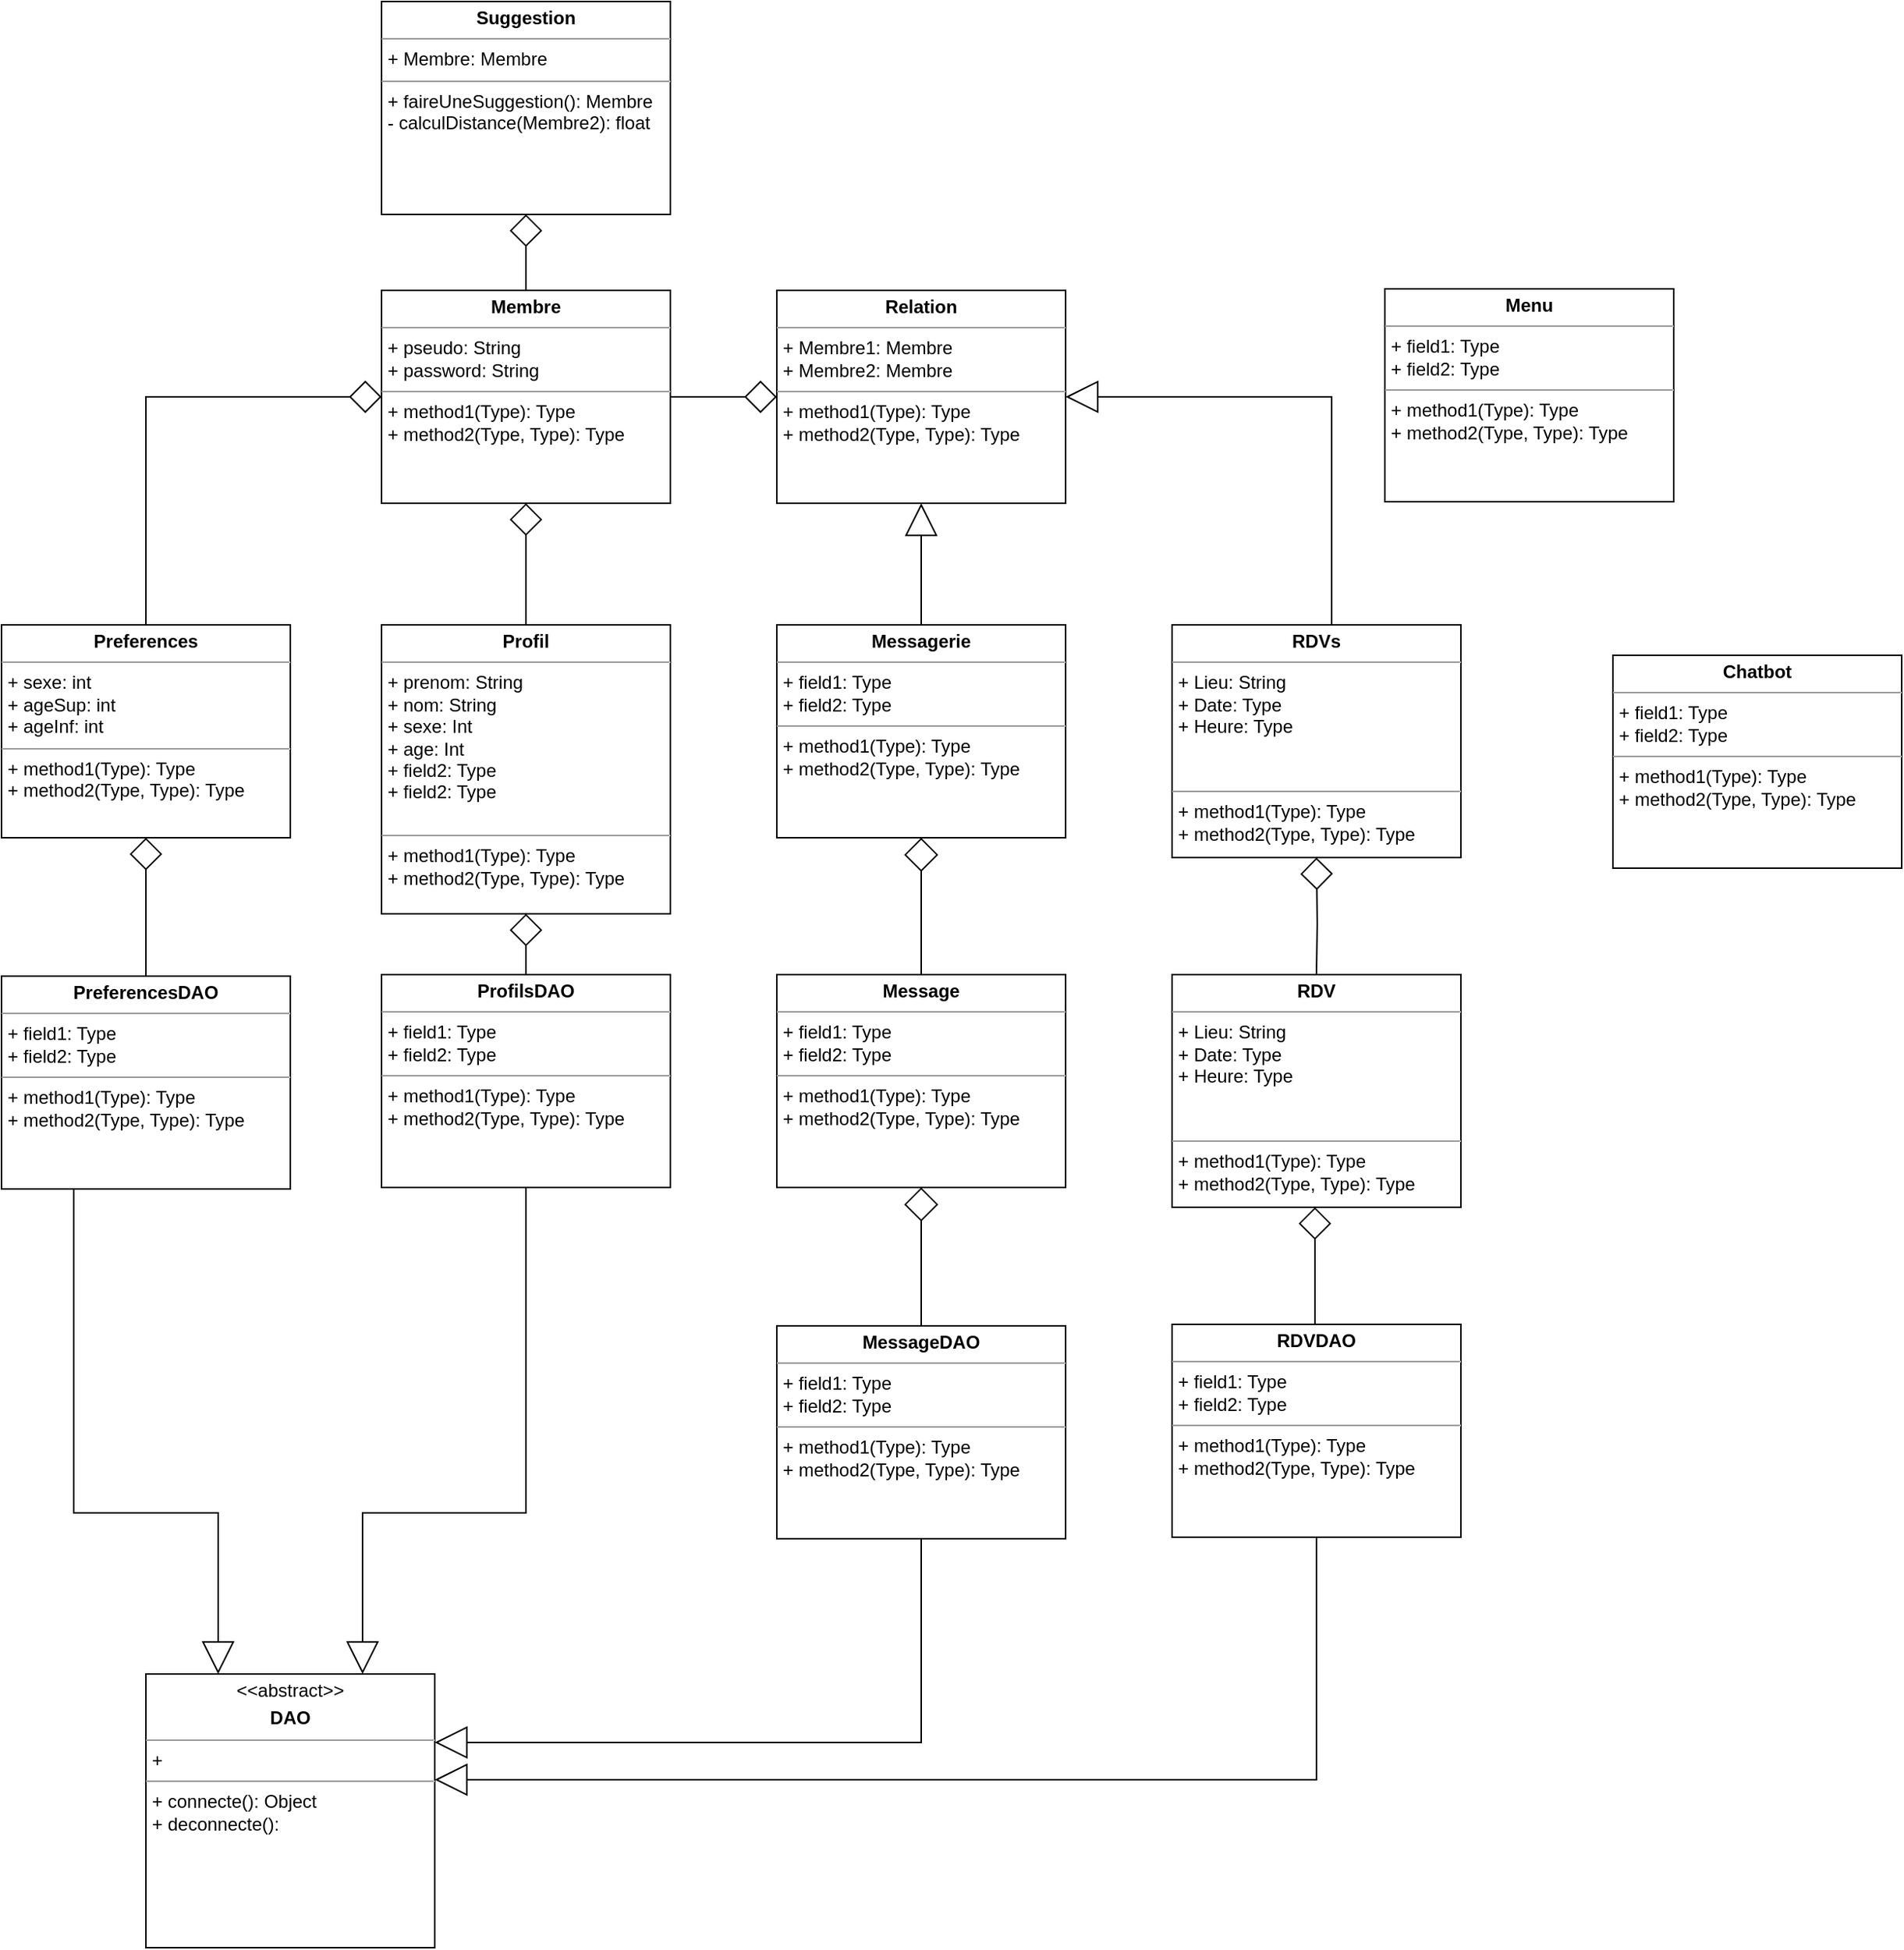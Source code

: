<mxfile version="11.2.4" type="google" pages="1"><diagram name="Page-1" id="c4acf3e9-155e-7222-9cf6-157b1a14988f"><mxGraphModel dx="2272" dy="810" grid="1" gridSize="10" guides="1" tooltips="1" connect="1" arrows="1" fold="1" page="1" pageScale="1" pageWidth="850" pageHeight="1100" background="#ffffff" math="0" shadow="0"><root><mxCell id="0"/><mxCell id="1" parent="0"/><mxCell id="nOHtAC83z0LbNcTf5ktB-2" style="edgeStyle=orthogonalEdgeStyle;rounded=0;orthogonalLoop=1;jettySize=auto;html=1;exitX=0.5;exitY=1;exitDx=0;exitDy=0;entryX=0.5;entryY=0;entryDx=0;entryDy=0;endArrow=none;endFill=0;startArrow=diamond;startFill=0;endSize=6;startSize=20;" edge="1" parent="1" source="5d2195bd80daf111-10" target="5d2195bd80daf111-11"><mxGeometry relative="1" as="geometry"/></mxCell><mxCell id="nOHtAC83z0LbNcTf5ktB-3" style="edgeStyle=orthogonalEdgeStyle;rounded=0;orthogonalLoop=1;jettySize=auto;html=1;exitX=0.5;exitY=0;exitDx=0;exitDy=0;entryX=0.5;entryY=1;entryDx=0;entryDy=0;endArrow=block;endFill=0;endSize=19;" edge="1" parent="1" source="5d2195bd80daf111-10" target="5d2195bd80daf111-18"><mxGeometry relative="1" as="geometry"/></mxCell><mxCell id="5d2195bd80daf111-10" value="&lt;p style=&quot;margin: 0px ; margin-top: 4px ; text-align: center&quot;&gt;&lt;b&gt;Messagerie&lt;/b&gt;&lt;/p&gt;&lt;hr size=&quot;1&quot;&gt;&lt;p style=&quot;margin: 0px ; margin-left: 4px&quot;&gt;+ field1: Type&lt;br&gt;+ field2: Type&lt;/p&gt;&lt;hr size=&quot;1&quot;&gt;&lt;p style=&quot;margin: 0px ; margin-left: 4px&quot;&gt;+ method1(Type): Type&lt;br&gt;+ method2(Type, Type): Type&lt;/p&gt;" style="verticalAlign=top;align=left;overflow=fill;fontSize=12;fontFamily=Helvetica;html=1;rounded=0;shadow=0;comic=0;labelBackgroundColor=none;strokeColor=#000000;strokeWidth=1;fillColor=#ffffff;whiteSpace=wrap;" parent="1" vertex="1"><mxGeometry x="320" y="540" width="190" height="140" as="geometry"/></mxCell><mxCell id="5d2195bd80daf111-11" value="&lt;p style=&quot;margin: 0px ; margin-top: 4px ; text-align: center&quot;&gt;&lt;b&gt;Message&lt;/b&gt;&lt;/p&gt;&lt;hr size=&quot;1&quot;&gt;&lt;p style=&quot;margin: 0px ; margin-left: 4px&quot;&gt;+ field1: Type&lt;br&gt;+ field2: Type&lt;/p&gt;&lt;hr size=&quot;1&quot;&gt;&lt;p style=&quot;margin: 0px ; margin-left: 4px&quot;&gt;+ method1(Type): Type&lt;br&gt;+ method2(Type, Type): Type&lt;/p&gt;" style="verticalAlign=top;align=left;overflow=fill;fontSize=12;fontFamily=Helvetica;html=1;rounded=0;shadow=0;comic=0;labelBackgroundColor=none;strokeColor=#000000;strokeWidth=1;fillColor=#ffffff;whiteSpace=wrap;" parent="1" vertex="1"><mxGeometry x="320" y="770" width="190" height="140" as="geometry"/></mxCell><mxCell id="nOHtAC83z0LbNcTf5ktB-6" style="edgeStyle=orthogonalEdgeStyle;rounded=0;orthogonalLoop=1;jettySize=auto;html=1;exitX=0.5;exitY=0;exitDx=0;exitDy=0;entryX=0.5;entryY=1;entryDx=0;entryDy=0;startArrow=none;startFill=0;startSize=20;endArrow=diamond;endFill=0;endSize=19;" edge="1" parent="1" source="5d2195bd80daf111-12" target="5d2195bd80daf111-19"><mxGeometry relative="1" as="geometry"/></mxCell><mxCell id="5d2195bd80daf111-12" value="&lt;p style=&quot;margin: 0px ; margin-top: 4px ; text-align: center&quot;&gt;&lt;b&gt;Profil&lt;/b&gt;&lt;/p&gt;&lt;hr size=&quot;1&quot;&gt;&lt;p style=&quot;margin: 0px ; margin-left: 4px&quot;&gt;+ prenom: String&lt;br&gt;+ nom: String&lt;/p&gt;&lt;p style=&quot;margin: 0px ; margin-left: 4px&quot;&gt;+ sexe: Int&lt;br&gt;&lt;/p&gt;&lt;p style=&quot;margin: 0px ; margin-left: 4px&quot;&gt;+ a&lt;span&gt;ge: Int&lt;/span&gt;&lt;/p&gt;&lt;p style=&quot;margin: 0px ; margin-left: 4px&quot;&gt;+ field2: Type&lt;br&gt;&lt;/p&gt;&lt;p style=&quot;margin: 0px ; margin-left: 4px&quot;&gt;+ field2: Type&lt;br&gt;&lt;/p&gt;&lt;p style=&quot;margin: 0px ; margin-left: 4px&quot;&gt;&lt;br&gt;&lt;/p&gt;&lt;hr size=&quot;1&quot;&gt;&lt;p style=&quot;margin: 0px ; margin-left: 4px&quot;&gt;+ method1(Type): Type&lt;br&gt;+ method2(Type, Type): Type&lt;/p&gt;" style="verticalAlign=top;align=left;overflow=fill;fontSize=12;fontFamily=Helvetica;html=1;rounded=0;shadow=0;comic=0;labelBackgroundColor=none;strokeColor=#000000;strokeWidth=1;fillColor=#ffffff;whiteSpace=wrap;" parent="1" vertex="1"><mxGeometry x="60" y="540" width="190" height="190" as="geometry"/></mxCell><mxCell id="nOHtAC83z0LbNcTf5ktB-20" style="edgeStyle=orthogonalEdgeStyle;rounded=0;orthogonalLoop=1;jettySize=auto;html=1;exitX=0.5;exitY=0;exitDx=0;exitDy=0;entryX=1;entryY=0.5;entryDx=0;entryDy=0;startArrow=none;startFill=0;startSize=20;endArrow=block;endFill=0;endSize=19;" edge="1" parent="1" source="5d2195bd80daf111-15" target="5d2195bd80daf111-18"><mxGeometry relative="1" as="geometry"><Array as="points"><mxPoint x="685" y="390"/></Array></mxGeometry></mxCell><mxCell id="5d2195bd80daf111-15" value="&lt;p style=&quot;margin: 0px ; margin-top: 4px ; text-align: center&quot;&gt;&lt;b&gt;RDVs&lt;/b&gt;&lt;/p&gt;&lt;hr size=&quot;1&quot;&gt;&lt;p style=&quot;margin: 0px ; margin-left: 4px&quot;&gt;+ Lieu: String&lt;br&gt;+ Date: Type&lt;/p&gt;&lt;p style=&quot;margin: 0px ; margin-left: 4px&quot;&gt;+ Heure: Type&lt;br&gt;&lt;/p&gt;&lt;p style=&quot;margin: 0px ; margin-left: 4px&quot;&gt;&lt;br&gt;&lt;/p&gt;&lt;p style=&quot;margin: 0px ; margin-left: 4px&quot;&gt;&lt;br&gt;&lt;/p&gt;&lt;hr size=&quot;1&quot;&gt;&lt;p style=&quot;margin: 0px ; margin-left: 4px&quot;&gt;+ method1(Type): Type&lt;br&gt;+ method2(Type, Type): Type&lt;/p&gt;" style="verticalAlign=top;align=left;overflow=fill;fontSize=12;fontFamily=Helvetica;html=1;rounded=0;shadow=0;comic=0;labelBackgroundColor=none;strokeColor=#000000;strokeWidth=1;fillColor=#ffffff;whiteSpace=wrap;" parent="1" vertex="1"><mxGeometry x="580" y="540" width="190" height="153" as="geometry"/></mxCell><mxCell id="5d2195bd80daf111-18" value="&lt;p style=&quot;margin: 0px ; margin-top: 4px ; text-align: center&quot;&gt;&lt;b&gt;Relation&lt;/b&gt;&lt;/p&gt;&lt;hr size=&quot;1&quot;&gt;&lt;p style=&quot;margin: 0px ; margin-left: 4px&quot;&gt;+ Membre1: Membre&lt;br&gt;+ Membre2: Membre&lt;/p&gt;&lt;hr size=&quot;1&quot;&gt;&lt;p style=&quot;margin: 0px ; margin-left: 4px&quot;&gt;+ method1(Type): Type&lt;br&gt;+ method2(Type, Type): Type&lt;/p&gt;" style="verticalAlign=top;align=left;overflow=fill;fontSize=12;fontFamily=Helvetica;html=1;rounded=0;shadow=0;comic=0;labelBackgroundColor=none;strokeColor=#000000;strokeWidth=1;fillColor=#ffffff;whiteSpace=wrap;" parent="1" vertex="1"><mxGeometry x="320" y="320" width="190" height="140" as="geometry"/></mxCell><mxCell id="nOHtAC83z0LbNcTf5ktB-4" style="edgeStyle=orthogonalEdgeStyle;rounded=0;orthogonalLoop=1;jettySize=auto;html=1;exitX=1;exitY=0.5;exitDx=0;exitDy=0;entryX=0;entryY=0.5;entryDx=0;entryDy=0;startArrow=none;startFill=0;startSize=20;endArrow=diamond;endFill=0;endSize=19;" edge="1" parent="1" source="5d2195bd80daf111-19" target="5d2195bd80daf111-18"><mxGeometry relative="1" as="geometry"/></mxCell><mxCell id="nOHtAC83z0LbNcTf5ktB-17" style="edgeStyle=orthogonalEdgeStyle;rounded=0;orthogonalLoop=1;jettySize=auto;html=1;exitX=0.5;exitY=0;exitDx=0;exitDy=0;startArrow=none;startFill=0;startSize=20;endArrow=diamond;endFill=0;endSize=19;" edge="1" parent="1" source="5d2195bd80daf111-19" target="nOHtAC83z0LbNcTf5ktB-21"><mxGeometry relative="1" as="geometry"><mxPoint x="155" y="250" as="targetPoint"/></mxGeometry></mxCell><mxCell id="5d2195bd80daf111-19" value="&lt;p style=&quot;margin: 0px ; margin-top: 4px ; text-align: center&quot;&gt;&lt;b&gt;Membre&lt;/b&gt;&lt;br&gt;&lt;/p&gt;&lt;hr size=&quot;1&quot;&gt;&lt;p style=&quot;margin: 0px ; margin-left: 4px&quot;&gt;+ pseudo: String&lt;br&gt;+ password: String&lt;/p&gt;&lt;hr size=&quot;1&quot;&gt;&lt;p style=&quot;margin: 0px ; margin-left: 4px&quot;&gt;+ method1(Type): Type&lt;br&gt;+ method2(Type, Type): Type&lt;/p&gt;" style="verticalAlign=top;align=left;overflow=fill;fontSize=12;fontFamily=Helvetica;html=1;rounded=0;shadow=0;comic=0;labelBackgroundColor=none;strokeColor=#000000;strokeWidth=1;fillColor=#ffffff;whiteSpace=wrap;" parent="1" vertex="1"><mxGeometry x="60" y="320" width="190" height="140" as="geometry"/></mxCell><mxCell id="5d2195bd80daf111-20" value="&lt;p style=&quot;margin: 0px ; margin-top: 4px ; text-align: center&quot;&gt;&lt;b&gt;Menu&lt;/b&gt;&lt;/p&gt;&lt;hr size=&quot;1&quot;&gt;&lt;p style=&quot;margin: 0px ; margin-left: 4px&quot;&gt;+ field1: Type&lt;br&gt;+ field2: Type&lt;/p&gt;&lt;hr size=&quot;1&quot;&gt;&lt;p style=&quot;margin: 0px ; margin-left: 4px&quot;&gt;+ method1(Type): Type&lt;br&gt;+ method2(Type, Type): Type&lt;/p&gt;" style="verticalAlign=top;align=left;overflow=fill;fontSize=12;fontFamily=Helvetica;html=1;rounded=0;shadow=0;comic=0;labelBackgroundColor=none;strokeColor=#000000;strokeWidth=1;fillColor=#ffffff;whiteSpace=wrap;" parent="1" vertex="1"><mxGeometry x="720" y="319" width="190" height="140" as="geometry"/></mxCell><mxCell id="nOHtAC83z0LbNcTf5ktB-18" style="edgeStyle=orthogonalEdgeStyle;rounded=0;orthogonalLoop=1;jettySize=auto;html=1;exitX=0.5;exitY=0;exitDx=0;exitDy=0;entryX=0;entryY=0.5;entryDx=0;entryDy=0;startArrow=none;startFill=0;startSize=20;endArrow=diamond;endFill=0;endSize=19;" edge="1" parent="1" source="nOHtAC83z0LbNcTf5ktB-5" target="5d2195bd80daf111-19"><mxGeometry relative="1" as="geometry"/></mxCell><mxCell id="nOHtAC83z0LbNcTf5ktB-5" value="&lt;p style=&quot;margin: 0px ; margin-top: 4px ; text-align: center&quot;&gt;&lt;b&gt;Preferences&lt;/b&gt;&lt;/p&gt;&lt;hr size=&quot;1&quot;&gt;&lt;p style=&quot;margin: 0px ; margin-left: 4px&quot;&gt;+ sexe: int&lt;/p&gt;&lt;p style=&quot;margin: 0px ; margin-left: 4px&quot;&gt;+ ageSup: int&lt;/p&gt;&lt;p style=&quot;margin: 0px ; margin-left: 4px&quot;&gt;+ ageInf: int&lt;br&gt;&lt;/p&gt;&lt;hr size=&quot;1&quot;&gt;&lt;p style=&quot;margin: 0px ; margin-left: 4px&quot;&gt;+ method1(Type): Type&lt;br&gt;+ method2(Type, Type): Type&lt;/p&gt;" style="verticalAlign=top;align=left;overflow=fill;fontSize=12;fontFamily=Helvetica;html=1;rounded=0;shadow=0;comic=0;labelBackgroundColor=none;strokeColor=#000000;strokeWidth=1;fillColor=#ffffff;whiteSpace=wrap;" vertex="1" parent="1"><mxGeometry x="-190" y="540" width="190" height="140" as="geometry"/></mxCell><mxCell id="nOHtAC83z0LbNcTf5ktB-11" style="edgeStyle=orthogonalEdgeStyle;rounded=0;orthogonalLoop=1;jettySize=auto;html=1;exitX=0.5;exitY=0;exitDx=0;exitDy=0;entryX=0.5;entryY=1;entryDx=0;entryDy=0;startArrow=none;startFill=0;startSize=20;endArrow=diamond;endFill=0;endSize=19;" edge="1" parent="1" source="nOHtAC83z0LbNcTf5ktB-8" target="5d2195bd80daf111-12"><mxGeometry relative="1" as="geometry"/></mxCell><mxCell id="nOHtAC83z0LbNcTf5ktB-8" value="&lt;p style=&quot;margin: 0px ; margin-top: 4px ; text-align: center&quot;&gt;&lt;b&gt;ProfilsDAO&lt;/b&gt;&lt;/p&gt;&lt;hr size=&quot;1&quot;&gt;&lt;p style=&quot;margin: 0px ; margin-left: 4px&quot;&gt;+ field1: Type&lt;br&gt;+ field2: Type&lt;/p&gt;&lt;hr size=&quot;1&quot;&gt;&lt;p style=&quot;margin: 0px ; margin-left: 4px&quot;&gt;+ method1(Type): Type&lt;br&gt;+ method2(Type, Type): Type&lt;/p&gt;" style="verticalAlign=top;align=left;overflow=fill;fontSize=12;fontFamily=Helvetica;html=1;rounded=0;shadow=0;comic=0;labelBackgroundColor=none;strokeColor=#000000;strokeWidth=1;fillColor=#ffffff;whiteSpace=wrap;" vertex="1" parent="1"><mxGeometry x="60" y="770" width="190" height="140" as="geometry"/></mxCell><mxCell id="nOHtAC83z0LbNcTf5ktB-10" style="edgeStyle=orthogonalEdgeStyle;rounded=0;orthogonalLoop=1;jettySize=auto;html=1;exitX=0.5;exitY=0;exitDx=0;exitDy=0;entryX=0.5;entryY=1;entryDx=0;entryDy=0;startArrow=none;startFill=0;startSize=20;endArrow=diamond;endFill=0;endSize=19;" edge="1" parent="1" source="nOHtAC83z0LbNcTf5ktB-9" target="nOHtAC83z0LbNcTf5ktB-5"><mxGeometry relative="1" as="geometry"/></mxCell><mxCell id="nOHtAC83z0LbNcTf5ktB-9" value="&lt;p style=&quot;margin: 0px ; margin-top: 4px ; text-align: center&quot;&gt;&lt;b&gt;PreferencesDAO&lt;/b&gt;&lt;/p&gt;&lt;hr size=&quot;1&quot;&gt;&lt;p style=&quot;margin: 0px ; margin-left: 4px&quot;&gt;+ field1: Type&lt;br&gt;+ field2: Type&lt;/p&gt;&lt;hr size=&quot;1&quot;&gt;&lt;p style=&quot;margin: 0px ; margin-left: 4px&quot;&gt;+ method1(Type): Type&lt;br&gt;+ method2(Type, Type): Type&lt;/p&gt;" style="verticalAlign=top;align=left;overflow=fill;fontSize=12;fontFamily=Helvetica;html=1;rounded=0;shadow=0;comic=0;labelBackgroundColor=none;strokeColor=#000000;strokeWidth=1;fillColor=#ffffff;whiteSpace=wrap;" vertex="1" parent="1"><mxGeometry x="-190" y="771" width="190" height="140" as="geometry"/></mxCell><mxCell id="nOHtAC83z0LbNcTf5ktB-13" value="&lt;p style=&quot;margin: 0px ; margin-top: 4px ; text-align: center&quot;&gt;&lt;b&gt;Chatbot&lt;/b&gt;&lt;/p&gt;&lt;hr size=&quot;1&quot;&gt;&lt;p style=&quot;margin: 0px ; margin-left: 4px&quot;&gt;+ field1: Type&lt;br&gt;+ field2: Type&lt;/p&gt;&lt;hr size=&quot;1&quot;&gt;&lt;p style=&quot;margin: 0px ; margin-left: 4px&quot;&gt;+ method1(Type): Type&lt;br&gt;+ method2(Type, Type): Type&lt;/p&gt;" style="verticalAlign=top;align=left;overflow=fill;fontSize=12;fontFamily=Helvetica;html=1;rounded=0;shadow=0;comic=0;labelBackgroundColor=none;strokeColor=#000000;strokeWidth=1;fillColor=#ffffff;whiteSpace=wrap;" vertex="1" parent="1"><mxGeometry x="870" y="560" width="190" height="140" as="geometry"/></mxCell><mxCell id="nOHtAC83z0LbNcTf5ktB-14" value="&lt;p style=&quot;margin: 0px ; margin-top: 4px ; text-align: center&quot;&gt;&lt;b&gt;RDVDAO&lt;/b&gt;&lt;/p&gt;&lt;hr size=&quot;1&quot;&gt;&lt;p style=&quot;margin: 0px ; margin-left: 4px&quot;&gt;+ field1: Type&lt;br&gt;+ field2: Type&lt;/p&gt;&lt;hr size=&quot;1&quot;&gt;&lt;p style=&quot;margin: 0px ; margin-left: 4px&quot;&gt;+ method1(Type): Type&lt;br&gt;+ method2(Type, Type): Type&lt;/p&gt;" style="verticalAlign=top;align=left;overflow=fill;fontSize=12;fontFamily=Helvetica;html=1;rounded=0;shadow=0;comic=0;labelBackgroundColor=none;strokeColor=#000000;strokeWidth=1;fillColor=#ffffff;whiteSpace=wrap;" vertex="1" parent="1"><mxGeometry x="580" y="1000" width="190" height="140" as="geometry"/></mxCell><mxCell id="nOHtAC83z0LbNcTf5ktB-19" value="&lt;p style=&quot;margin: 0px ; margin-top: 4px ; text-align: center&quot;&gt;&amp;lt;&amp;lt;abstract&amp;gt;&amp;gt;&lt;/p&gt;&lt;p style=&quot;margin: 0px ; margin-top: 4px ; text-align: center&quot;&gt;&lt;b&gt;DAO&lt;/b&gt;&lt;/p&gt;&lt;hr size=&quot;1&quot;&gt;&lt;p style=&quot;margin: 0px ; margin-left: 4px&quot;&gt;+ &lt;br&gt;&lt;/p&gt;&lt;hr size=&quot;1&quot;&gt;&lt;p style=&quot;margin: 0px ; margin-left: 4px&quot;&gt;+ connecte(): Object&lt;/p&gt;&lt;p style=&quot;margin: 0px ; margin-left: 4px&quot;&gt;+ deconnecte(): &lt;br&gt;&lt;/p&gt;" style="verticalAlign=top;align=left;overflow=fill;fontSize=12;fontFamily=Helvetica;html=1;rounded=0;shadow=0;comic=0;labelBackgroundColor=none;strokeColor=#000000;strokeWidth=1;fillColor=#ffffff;whiteSpace=wrap;" vertex="1" parent="1"><mxGeometry x="-95" y="1230" width="190" height="180" as="geometry"/></mxCell><mxCell id="ET9PslDNGZ9S8KYFObfy-2" value="&lt;p style=&quot;margin: 0px ; margin-top: 4px ; text-align: center&quot;&gt;&lt;b&gt;RDV&lt;/b&gt;&lt;/p&gt;&lt;hr size=&quot;1&quot;&gt;&lt;p style=&quot;margin: 0px ; margin-left: 4px&quot;&gt;+ Lieu: String&lt;br&gt;+ Date: Type&lt;/p&gt;&lt;p style=&quot;margin: 0px ; margin-left: 4px&quot;&gt;+ Heure: Type&lt;br&gt;&lt;/p&gt;&lt;p style=&quot;margin: 0px ; margin-left: 4px&quot;&gt;&lt;br&gt;&lt;/p&gt;&lt;p style=&quot;margin: 0px ; margin-left: 4px&quot;&gt;&lt;br&gt;&lt;/p&gt;&lt;hr size=&quot;1&quot;&gt;&lt;p style=&quot;margin: 0px ; margin-left: 4px&quot;&gt;+ method1(Type): Type&lt;br&gt;+ method2(Type, Type): Type&lt;/p&gt;" style="verticalAlign=top;align=left;overflow=fill;fontSize=12;fontFamily=Helvetica;html=1;rounded=0;shadow=0;comic=0;labelBackgroundColor=none;strokeColor=#000000;strokeWidth=1;fillColor=#ffffff;whiteSpace=wrap;" vertex="1" parent="1"><mxGeometry x="580" y="770" width="190" height="153" as="geometry"/></mxCell><mxCell id="ET9PslDNGZ9S8KYFObfy-3" style="edgeStyle=orthogonalEdgeStyle;rounded=0;orthogonalLoop=1;jettySize=auto;html=1;startArrow=none;startFill=0;startSize=20;endArrow=diamond;endFill=0;endSize=19;entryX=0.5;entryY=1;entryDx=0;entryDy=0;" edge="1" parent="1" target="5d2195bd80daf111-15"><mxGeometry relative="1" as="geometry"><mxPoint x="675" y="770" as="sourcePoint"/><mxPoint x="675" y="923" as="targetPoint"/></mxGeometry></mxCell><mxCell id="ET9PslDNGZ9S8KYFObfy-4" style="edgeStyle=orthogonalEdgeStyle;rounded=0;orthogonalLoop=1;jettySize=auto;html=1;startArrow=none;startFill=0;startSize=20;endArrow=diamond;endFill=0;endSize=19;entryX=0.5;entryY=1;entryDx=0;entryDy=0;" edge="1" parent="1"><mxGeometry relative="1" as="geometry"><mxPoint x="674" y="1000" as="sourcePoint"/><mxPoint x="674" y="923" as="targetPoint"/></mxGeometry></mxCell><mxCell id="ET9PslDNGZ9S8KYFObfy-5" style="edgeStyle=orthogonalEdgeStyle;rounded=0;orthogonalLoop=1;jettySize=auto;html=1;entryX=1;entryY=0.25;entryDx=0;entryDy=0;startArrow=none;startFill=0;startSize=20;endArrow=block;endFill=0;endSize=19;exitX=0.5;exitY=1;exitDx=0;exitDy=0;" edge="1" parent="1" source="ET9PslDNGZ9S8KYFObfy-9" target="nOHtAC83z0LbNcTf5ktB-19"><mxGeometry relative="1" as="geometry"><Array as="points"><mxPoint x="415" y="1275"/></Array><mxPoint x="340" y="1070" as="sourcePoint"/><mxPoint x="95" y="1070" as="targetPoint"/></mxGeometry></mxCell><mxCell id="ET9PslDNGZ9S8KYFObfy-7" style="edgeStyle=orthogonalEdgeStyle;rounded=0;orthogonalLoop=1;jettySize=auto;html=1;exitX=0.5;exitY=1;exitDx=0;exitDy=0;entryX=1;entryY=0.5;entryDx=0;entryDy=0;startArrow=none;startFill=0;startSize=20;endArrow=block;endFill=0;endSize=19;" edge="1" parent="1" source="nOHtAC83z0LbNcTf5ktB-14"><mxGeometry relative="1" as="geometry"><Array as="points"><mxPoint x="675" y="1300"/></Array><mxPoint x="580" y="1299.5" as="sourcePoint"/><mxPoint x="95" y="1299.5" as="targetPoint"/></mxGeometry></mxCell><mxCell id="ET9PslDNGZ9S8KYFObfy-8" style="edgeStyle=orthogonalEdgeStyle;rounded=0;orthogonalLoop=1;jettySize=auto;html=1;entryX=0.5;entryY=0;entryDx=0;entryDy=0;endArrow=none;endFill=0;startArrow=diamond;startFill=0;endSize=6;startSize=20;exitX=0.5;exitY=1;exitDx=0;exitDy=0;" edge="1" parent="1" target="ET9PslDNGZ9S8KYFObfy-9" source="5d2195bd80daf111-11"><mxGeometry relative="1" as="geometry"><mxPoint x="480" y="961" as="sourcePoint"/></mxGeometry></mxCell><mxCell id="ET9PslDNGZ9S8KYFObfy-9" value="&lt;p style=&quot;margin: 0px ; margin-top: 4px ; text-align: center&quot;&gt;&lt;b&gt;MessageDAO&lt;/b&gt;&lt;/p&gt;&lt;hr size=&quot;1&quot;&gt;&lt;p style=&quot;margin: 0px ; margin-left: 4px&quot;&gt;+ field1: Type&lt;br&gt;+ field2: Type&lt;/p&gt;&lt;hr size=&quot;1&quot;&gt;&lt;p style=&quot;margin: 0px ; margin-left: 4px&quot;&gt;+ method1(Type): Type&lt;br&gt;+ method2(Type, Type): Type&lt;/p&gt;" style="verticalAlign=top;align=left;overflow=fill;fontSize=12;fontFamily=Helvetica;html=1;rounded=0;shadow=0;comic=0;labelBackgroundColor=none;strokeColor=#000000;strokeWidth=1;fillColor=#ffffff;whiteSpace=wrap;" vertex="1" parent="1"><mxGeometry x="320" y="1001" width="190" height="140" as="geometry"/></mxCell><mxCell id="ET9PslDNGZ9S8KYFObfy-16" style="edgeStyle=orthogonalEdgeStyle;rounded=0;orthogonalLoop=1;jettySize=auto;html=1;entryX=0.75;entryY=0;entryDx=0;entryDy=0;startArrow=none;startFill=0;startSize=20;endArrow=block;endFill=0;endSize=19;exitX=0.5;exitY=1;exitDx=0;exitDy=0;" edge="1" parent="1" source="nOHtAC83z0LbNcTf5ktB-8" target="nOHtAC83z0LbNcTf5ktB-19"><mxGeometry relative="1" as="geometry"><Array as="points"><mxPoint x="155" y="1124"/><mxPoint x="47" y="1124"/></Array><mxPoint x="299.905" y="1000.143" as="sourcePoint"/><mxPoint x="-20.095" y="1123.952" as="targetPoint"/></mxGeometry></mxCell><mxCell id="ET9PslDNGZ9S8KYFObfy-17" style="edgeStyle=orthogonalEdgeStyle;rounded=0;orthogonalLoop=1;jettySize=auto;html=1;entryX=0.25;entryY=0;entryDx=0;entryDy=0;startArrow=none;startFill=0;startSize=20;endArrow=block;endFill=0;endSize=19;exitX=0.25;exitY=1;exitDx=0;exitDy=0;" edge="1" parent="1" source="nOHtAC83z0LbNcTf5ktB-9" target="nOHtAC83z0LbNcTf5ktB-19"><mxGeometry relative="1" as="geometry"><Array as="points"><mxPoint x="-143" y="1124"/><mxPoint x="-47" y="1124"/></Array><mxPoint x="37.405" y="910.19" as="sourcePoint"/><mxPoint x="-70.214" y="1230.19" as="targetPoint"/></mxGeometry></mxCell><mxCell id="nOHtAC83z0LbNcTf5ktB-21" value="&lt;p style=&quot;margin: 0px ; margin-top: 4px ; text-align: center&quot;&gt;&lt;b&gt;Suggestion&lt;/b&gt;&lt;/p&gt;&lt;hr size=&quot;1&quot;&gt;&lt;p style=&quot;margin: 0px ; margin-left: 4px&quot;&gt;+ Membre: Membre&lt;/p&gt;&lt;hr size=&quot;1&quot;&gt;&lt;p style=&quot;margin: 0px 0px 0px 4px&quot;&gt;+ faireUneSuggestion(): Membre&lt;br&gt;&lt;/p&gt;&lt;p style=&quot;margin: 0px 0px 0px 4px&quot;&gt;- calculDistance(Membre2): float&lt;/p&gt;" style="verticalAlign=top;align=left;overflow=fill;fontSize=12;fontFamily=Helvetica;html=1;rounded=0;shadow=0;comic=0;labelBackgroundColor=none;strokeColor=#000000;strokeWidth=1;fillColor=#ffffff;whiteSpace=wrap;" vertex="1" parent="1"><mxGeometry x="60" y="130" width="190" height="140" as="geometry"/></mxCell></root></mxGraphModel></diagram></mxfile>
